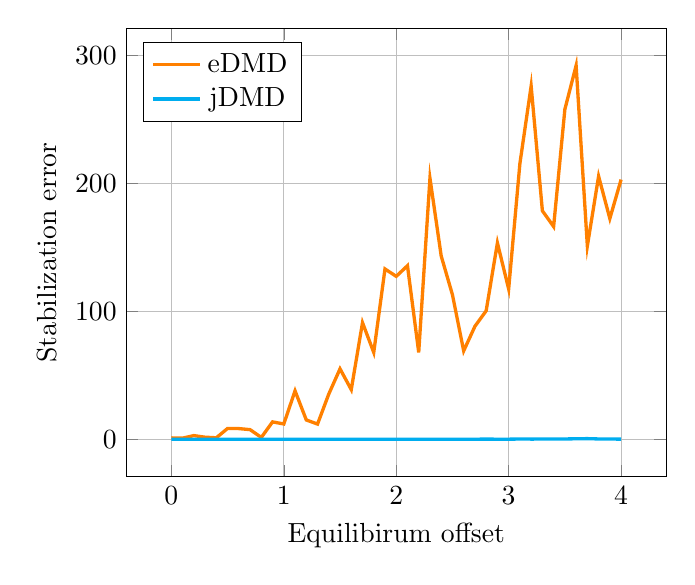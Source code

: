 % Recommended preamble:
\begin{tikzpicture}
\begin{axis}[xmajorgrids, ymajorgrids, xlabel={Equilibirum offset}, ylabel={Stabilization error}, legend pos={north west}]
    \addplot+[no marks, very thick, color={orange}]
        coordinates {
            (0.0,1.007)
            (0.1,0.831)
            (0.2,2.803)
            (0.3,1.555)
            (0.4,1.097)
            (0.5,8.413)
            (0.6,8.28)
            (0.7,7.464)
            (0.8,1.37)
            (0.9,13.522)
            (1.0,11.885)
            (1.1,37.792)
            (1.2,15.037)
            (1.3,11.813)
            (1.4,35.267)
            (1.5,54.986)
            (1.6,38.744)
            (1.7,91.079)
            (1.8,67.813)
            (1.9,133.053)
            (2.0,127.27)
            (2.1,135.606)
            (2.2,67.849)
            (2.3,203.97)
            (2.4,143.201)
            (2.5,112.901)
            (2.6,69.005)
            (2.7,88.227)
            (2.8,100.343)
            (2.9,153.448)
            (3.0,117.381)
            (3.1,215.436)
            (3.2,276.032)
            (3.3,178.508)
            (3.4,166.167)
            (3.5,257.82)
            (3.6,292.008)
            (3.7,151.065)
            (3.8,205.507)
            (3.9,172.444)
            (4.0,202.902)
        }
        ;
    \addplot+[no marks, very thick, color={cyan}]
        coordinates {
            (0.0,0.004)
            (0.1,0.002)
            (0.2,0.003)
            (0.3,0.003)
            (0.4,0.003)
            (0.5,0.004)
            (0.6,0.003)
            (0.7,0.004)
            (0.8,0.003)
            (0.9,0.003)
            (1.0,0.004)
            (1.1,0.004)
            (1.2,0.005)
            (1.3,0.005)
            (1.4,0.005)
            (1.5,0.005)
            (1.6,0.004)
            (1.7,0.006)
            (1.8,0.007)
            (1.9,0.006)
            (2.0,0.006)
            (2.1,0.007)
            (2.2,0.007)
            (2.3,0.01)
            (2.4,0.006)
            (2.5,0.009)
            (2.6,0.014)
            (2.7,0.011)
            (2.8,0.031)
            (2.9,0.014)
            (3.0,0.008)
            (3.1,0.12)
            (3.2,0.072)
            (3.3,0.086)
            (3.4,0.119)
            (3.5,0.173)
            (3.6,0.319)
            (3.7,0.43)
            (3.8,0.182)
            (3.9,0.136)
            (4.0,0.027)
        }
        ;
    \legend{{eDMD},{jDMD}}
\end{axis}
\end{tikzpicture}
